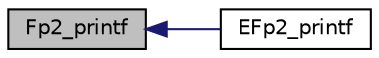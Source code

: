 digraph "Fp2_printf"
{
  edge [fontname="Helvetica",fontsize="10",labelfontname="Helvetica",labelfontsize="10"];
  node [fontname="Helvetica",fontsize="10",shape=record];
  rankdir="LR";
  Node64 [label="Fp2_printf",height=0.2,width=0.4,color="black", fillcolor="grey75", style="filled", fontcolor="black"];
  Node64 -> Node65 [dir="back",color="midnightblue",fontsize="10",style="solid",fontname="Helvetica"];
  Node65 [label="EFp2_printf",height=0.2,width=0.4,color="black", fillcolor="white", style="filled",URL="$bn__efp2_8h.html#a94ed45799cb504fc62b4dcb53a8f45dc"];
}
